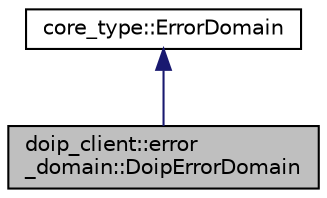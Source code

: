 digraph "doip_client::error_domain::DoipErrorDomain"
{
 // LATEX_PDF_SIZE
  edge [fontname="Helvetica",fontsize="10",labelfontname="Helvetica",labelfontsize="10"];
  node [fontname="Helvetica",fontsize="10",shape=record];
  Node1 [label="doip_client::error\l_domain::DoipErrorDomain",height=0.2,width=0.4,color="black", fillcolor="grey75", style="filled", fontcolor="black",tooltip="Definition of Doip Client Error domain."];
  Node2 -> Node1 [dir="back",color="midnightblue",fontsize="10",style="solid",fontname="Helvetica"];
  Node2 [label="core_type::ErrorDomain",height=0.2,width=0.4,color="black", fillcolor="white", style="filled",URL="$classcore__type_1_1ErrorDomain.html",tooltip="Encapsulation of an error domain. An error domain is the controlling entity for ErrorCode’s error cod..."];
}
